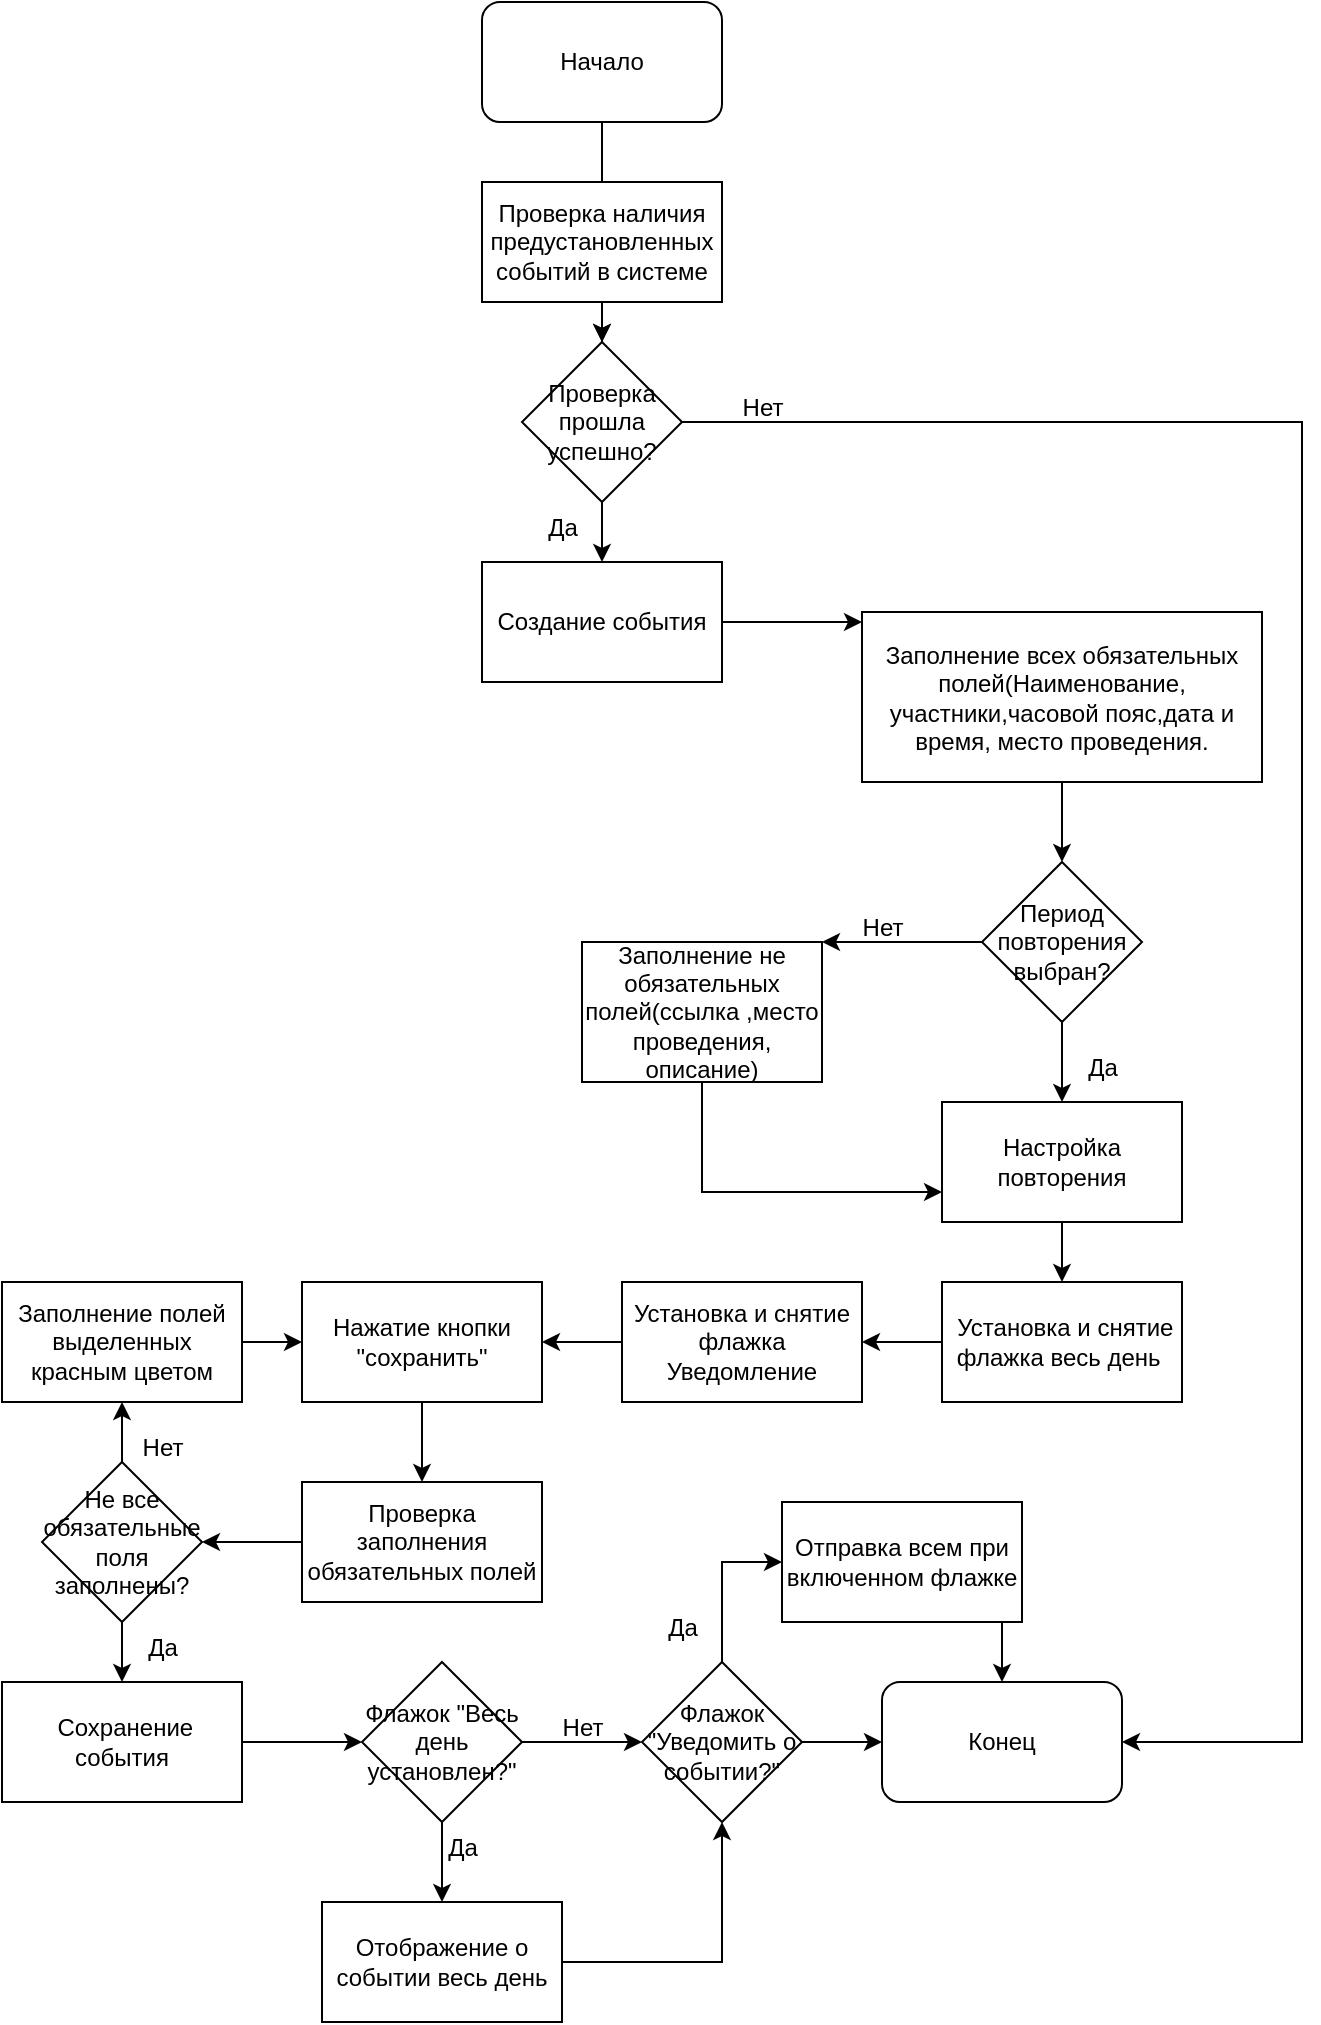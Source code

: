 <mxfile version="21.7.0" type="device">
  <diagram name="Страница — 1" id="ouHh831yMGq4mXnLehRX">
    <mxGraphModel dx="832" dy="479" grid="1" gridSize="10" guides="1" tooltips="1" connect="1" arrows="1" fold="1" page="1" pageScale="1" pageWidth="827" pageHeight="1169" math="0" shadow="0">
      <root>
        <mxCell id="0" />
        <mxCell id="1" parent="0" />
        <mxCell id="AfWOHGuELOsv9gfaUynL-25" value="" style="edgeStyle=orthogonalEdgeStyle;rounded=0;orthogonalLoop=1;jettySize=auto;html=1;" edge="1" parent="1" source="AfWOHGuELOsv9gfaUynL-1" target="AfWOHGuELOsv9gfaUynL-24">
          <mxGeometry relative="1" as="geometry" />
        </mxCell>
        <mxCell id="AfWOHGuELOsv9gfaUynL-1" value="Начало" style="rounded=1;whiteSpace=wrap;html=1;" vertex="1" parent="1">
          <mxGeometry x="310" y="10" width="120" height="60" as="geometry" />
        </mxCell>
        <mxCell id="AfWOHGuELOsv9gfaUynL-35" value="" style="edgeStyle=orthogonalEdgeStyle;rounded=0;orthogonalLoop=1;jettySize=auto;html=1;" edge="1" parent="1" source="AfWOHGuELOsv9gfaUynL-2" target="AfWOHGuELOsv9gfaUynL-34">
          <mxGeometry relative="1" as="geometry">
            <Array as="points">
              <mxPoint x="500" y="320" />
              <mxPoint x="500" y="320" />
            </Array>
          </mxGeometry>
        </mxCell>
        <mxCell id="AfWOHGuELOsv9gfaUynL-2" value="Создание события" style="whiteSpace=wrap;html=1;" vertex="1" parent="1">
          <mxGeometry x="310" y="290" width="120" height="60" as="geometry" />
        </mxCell>
        <mxCell id="AfWOHGuELOsv9gfaUynL-51" value="" style="edgeStyle=orthogonalEdgeStyle;rounded=0;orthogonalLoop=1;jettySize=auto;html=1;" edge="1" parent="1" source="AfWOHGuELOsv9gfaUynL-13" target="AfWOHGuELOsv9gfaUynL-16">
          <mxGeometry relative="1" as="geometry" />
        </mxCell>
        <mxCell id="AfWOHGuELOsv9gfaUynL-13" value="&amp;nbsp;Установка и снятие флажка весь день&amp;nbsp;" style="whiteSpace=wrap;html=1;" vertex="1" parent="1">
          <mxGeometry x="540" y="650" width="120" height="60" as="geometry" />
        </mxCell>
        <mxCell id="AfWOHGuELOsv9gfaUynL-50" value="" style="edgeStyle=orthogonalEdgeStyle;rounded=0;orthogonalLoop=1;jettySize=auto;html=1;" edge="1" parent="1" source="AfWOHGuELOsv9gfaUynL-15" target="AfWOHGuELOsv9gfaUynL-13">
          <mxGeometry relative="1" as="geometry" />
        </mxCell>
        <mxCell id="AfWOHGuELOsv9gfaUynL-15" value="Настройка повторения" style="whiteSpace=wrap;html=1;" vertex="1" parent="1">
          <mxGeometry x="540" y="560" width="120" height="60" as="geometry" />
        </mxCell>
        <mxCell id="AfWOHGuELOsv9gfaUynL-53" value="" style="edgeStyle=orthogonalEdgeStyle;rounded=0;orthogonalLoop=1;jettySize=auto;html=1;" edge="1" parent="1" source="AfWOHGuELOsv9gfaUynL-16" target="AfWOHGuELOsv9gfaUynL-52">
          <mxGeometry relative="1" as="geometry" />
        </mxCell>
        <mxCell id="AfWOHGuELOsv9gfaUynL-16" value="Установка и снятие флажка Уведомление" style="whiteSpace=wrap;html=1;" vertex="1" parent="1">
          <mxGeometry x="380" y="650" width="120" height="60" as="geometry" />
        </mxCell>
        <mxCell id="AfWOHGuELOsv9gfaUynL-81" value="" style="edgeStyle=orthogonalEdgeStyle;rounded=0;orthogonalLoop=1;jettySize=auto;html=1;" edge="1" parent="1" source="AfWOHGuELOsv9gfaUynL-17" target="AfWOHGuELOsv9gfaUynL-78">
          <mxGeometry relative="1" as="geometry">
            <Array as="points">
              <mxPoint x="570" y="830" />
              <mxPoint x="570" y="830" />
            </Array>
          </mxGeometry>
        </mxCell>
        <mxCell id="AfWOHGuELOsv9gfaUynL-17" value="Отправка всем при включенном флажке" style="whiteSpace=wrap;html=1;" vertex="1" parent="1">
          <mxGeometry x="460" y="760" width="120" height="60" as="geometry" />
        </mxCell>
        <mxCell id="AfWOHGuELOsv9gfaUynL-65" value="" style="edgeStyle=orthogonalEdgeStyle;rounded=0;orthogonalLoop=1;jettySize=auto;html=1;" edge="1" parent="1" source="AfWOHGuELOsv9gfaUynL-18" target="AfWOHGuELOsv9gfaUynL-64">
          <mxGeometry relative="1" as="geometry" />
        </mxCell>
        <mxCell id="AfWOHGuELOsv9gfaUynL-18" value="&amp;nbsp;Сохранение события" style="whiteSpace=wrap;html=1;" vertex="1" parent="1">
          <mxGeometry x="70" y="850" width="120" height="60" as="geometry" />
        </mxCell>
        <mxCell id="AfWOHGuELOsv9gfaUynL-59" value="" style="edgeStyle=orthogonalEdgeStyle;rounded=0;orthogonalLoop=1;jettySize=auto;html=1;" edge="1" parent="1" source="AfWOHGuELOsv9gfaUynL-21" target="AfWOHGuELOsv9gfaUynL-58">
          <mxGeometry relative="1" as="geometry" />
        </mxCell>
        <mxCell id="AfWOHGuELOsv9gfaUynL-62" value="" style="edgeStyle=orthogonalEdgeStyle;rounded=0;orthogonalLoop=1;jettySize=auto;html=1;" edge="1" parent="1" source="AfWOHGuELOsv9gfaUynL-21" target="AfWOHGuELOsv9gfaUynL-18">
          <mxGeometry relative="1" as="geometry" />
        </mxCell>
        <mxCell id="AfWOHGuELOsv9gfaUynL-21" value="Не все обязательные поля заполнены?" style="rhombus;whiteSpace=wrap;html=1;" vertex="1" parent="1">
          <mxGeometry x="90" y="740" width="80" height="80" as="geometry" />
        </mxCell>
        <mxCell id="AfWOHGuELOsv9gfaUynL-29" value="" style="edgeStyle=orthogonalEdgeStyle;rounded=0;orthogonalLoop=1;jettySize=auto;html=1;" edge="1" parent="1" source="AfWOHGuELOsv9gfaUynL-23" target="AfWOHGuELOsv9gfaUynL-24">
          <mxGeometry relative="1" as="geometry" />
        </mxCell>
        <mxCell id="AfWOHGuELOsv9gfaUynL-23" value="Проверка наличия предустановленных событий в системе" style="whiteSpace=wrap;html=1;" vertex="1" parent="1">
          <mxGeometry x="310" y="100" width="120" height="60" as="geometry" />
        </mxCell>
        <mxCell id="AfWOHGuELOsv9gfaUynL-30" value="" style="edgeStyle=orthogonalEdgeStyle;rounded=0;orthogonalLoop=1;jettySize=auto;html=1;" edge="1" parent="1" source="AfWOHGuELOsv9gfaUynL-24" target="AfWOHGuELOsv9gfaUynL-2">
          <mxGeometry relative="1" as="geometry" />
        </mxCell>
        <mxCell id="AfWOHGuELOsv9gfaUynL-82" style="edgeStyle=orthogonalEdgeStyle;rounded=0;orthogonalLoop=1;jettySize=auto;html=1;entryX=1;entryY=0.5;entryDx=0;entryDy=0;" edge="1" parent="1" source="AfWOHGuELOsv9gfaUynL-24" target="AfWOHGuELOsv9gfaUynL-78">
          <mxGeometry relative="1" as="geometry">
            <Array as="points">
              <mxPoint x="720" y="220" />
              <mxPoint x="720" y="880" />
            </Array>
          </mxGeometry>
        </mxCell>
        <mxCell id="AfWOHGuELOsv9gfaUynL-24" value="Проверка прошла успешно?" style="rhombus;whiteSpace=wrap;html=1;" vertex="1" parent="1">
          <mxGeometry x="330" y="180" width="80" height="80" as="geometry" />
        </mxCell>
        <mxCell id="AfWOHGuELOsv9gfaUynL-31" value="Да" style="text;html=1;align=center;verticalAlign=middle;resizable=0;points=[];autosize=1;strokeColor=none;fillColor=none;" vertex="1" parent="1">
          <mxGeometry x="330" y="258" width="40" height="30" as="geometry" />
        </mxCell>
        <mxCell id="AfWOHGuELOsv9gfaUynL-38" value="" style="edgeStyle=orthogonalEdgeStyle;rounded=0;orthogonalLoop=1;jettySize=auto;html=1;" edge="1" parent="1" source="AfWOHGuELOsv9gfaUynL-34" target="AfWOHGuELOsv9gfaUynL-37">
          <mxGeometry relative="1" as="geometry" />
        </mxCell>
        <mxCell id="AfWOHGuELOsv9gfaUynL-34" value="Заполнение всех обязательных полей(Наименование, участники,часовой пояс,дата и время, место проведения." style="whiteSpace=wrap;html=1;" vertex="1" parent="1">
          <mxGeometry x="500" y="315" width="200" height="85" as="geometry" />
        </mxCell>
        <mxCell id="AfWOHGuELOsv9gfaUynL-39" value="" style="edgeStyle=orthogonalEdgeStyle;rounded=0;orthogonalLoop=1;jettySize=auto;html=1;" edge="1" parent="1" source="AfWOHGuELOsv9gfaUynL-37" target="AfWOHGuELOsv9gfaUynL-15">
          <mxGeometry relative="1" as="geometry" />
        </mxCell>
        <mxCell id="AfWOHGuELOsv9gfaUynL-42" value="" style="edgeStyle=orthogonalEdgeStyle;rounded=0;orthogonalLoop=1;jettySize=auto;html=1;" edge="1" parent="1" source="AfWOHGuELOsv9gfaUynL-37" target="AfWOHGuELOsv9gfaUynL-41">
          <mxGeometry relative="1" as="geometry">
            <Array as="points">
              <mxPoint x="510" y="480" />
              <mxPoint x="510" y="480" />
            </Array>
          </mxGeometry>
        </mxCell>
        <mxCell id="AfWOHGuELOsv9gfaUynL-37" value="Период повторения выбран?" style="rhombus;whiteSpace=wrap;html=1;" vertex="1" parent="1">
          <mxGeometry x="560" y="440" width="80" height="80" as="geometry" />
        </mxCell>
        <mxCell id="AfWOHGuELOsv9gfaUynL-40" value="Да" style="text;html=1;align=center;verticalAlign=middle;resizable=0;points=[];autosize=1;strokeColor=none;fillColor=none;" vertex="1" parent="1">
          <mxGeometry x="600" y="528" width="40" height="30" as="geometry" />
        </mxCell>
        <mxCell id="AfWOHGuELOsv9gfaUynL-48" style="edgeStyle=orthogonalEdgeStyle;rounded=0;orthogonalLoop=1;jettySize=auto;html=1;entryX=0;entryY=0.75;entryDx=0;entryDy=0;" edge="1" parent="1" source="AfWOHGuELOsv9gfaUynL-41" target="AfWOHGuELOsv9gfaUynL-15">
          <mxGeometry relative="1" as="geometry">
            <Array as="points">
              <mxPoint x="420" y="605" />
            </Array>
          </mxGeometry>
        </mxCell>
        <mxCell id="AfWOHGuELOsv9gfaUynL-41" value="Заполнение не обязательных полей(ссылка ,место проведения, описание)" style="whiteSpace=wrap;html=1;" vertex="1" parent="1">
          <mxGeometry x="360" y="480" width="120" height="70" as="geometry" />
        </mxCell>
        <mxCell id="AfWOHGuELOsv9gfaUynL-45" value="Нет" style="text;html=1;align=center;verticalAlign=middle;resizable=0;points=[];autosize=1;strokeColor=none;fillColor=none;" vertex="1" parent="1">
          <mxGeometry x="490" y="458" width="40" height="30" as="geometry" />
        </mxCell>
        <mxCell id="AfWOHGuELOsv9gfaUynL-57" value="" style="edgeStyle=orthogonalEdgeStyle;rounded=0;orthogonalLoop=1;jettySize=auto;html=1;" edge="1" parent="1" source="AfWOHGuELOsv9gfaUynL-52" target="AfWOHGuELOsv9gfaUynL-54">
          <mxGeometry relative="1" as="geometry" />
        </mxCell>
        <mxCell id="AfWOHGuELOsv9gfaUynL-52" value="Нажатие кнопки &quot;сохранить&quot;" style="whiteSpace=wrap;html=1;" vertex="1" parent="1">
          <mxGeometry x="220" y="650" width="120" height="60" as="geometry" />
        </mxCell>
        <mxCell id="AfWOHGuELOsv9gfaUynL-56" value="" style="edgeStyle=orthogonalEdgeStyle;rounded=0;orthogonalLoop=1;jettySize=auto;html=1;" edge="1" parent="1" source="AfWOHGuELOsv9gfaUynL-54" target="AfWOHGuELOsv9gfaUynL-21">
          <mxGeometry relative="1" as="geometry" />
        </mxCell>
        <mxCell id="AfWOHGuELOsv9gfaUynL-54" value="Проверка заполнения обязательных полей" style="whiteSpace=wrap;html=1;" vertex="1" parent="1">
          <mxGeometry x="220" y="750" width="120" height="60" as="geometry" />
        </mxCell>
        <mxCell id="AfWOHGuELOsv9gfaUynL-60" value="" style="edgeStyle=orthogonalEdgeStyle;rounded=0;orthogonalLoop=1;jettySize=auto;html=1;" edge="1" parent="1" source="AfWOHGuELOsv9gfaUynL-58" target="AfWOHGuELOsv9gfaUynL-52">
          <mxGeometry relative="1" as="geometry" />
        </mxCell>
        <mxCell id="AfWOHGuELOsv9gfaUynL-58" value="Заполнение полей выделенных красным цветом" style="whiteSpace=wrap;html=1;" vertex="1" parent="1">
          <mxGeometry x="70" y="650" width="120" height="60" as="geometry" />
        </mxCell>
        <mxCell id="AfWOHGuELOsv9gfaUynL-61" value="Нет" style="text;html=1;align=center;verticalAlign=middle;resizable=0;points=[];autosize=1;strokeColor=none;fillColor=none;" vertex="1" parent="1">
          <mxGeometry x="130" y="718" width="40" height="30" as="geometry" />
        </mxCell>
        <mxCell id="AfWOHGuELOsv9gfaUynL-63" value="Да" style="text;html=1;align=center;verticalAlign=middle;resizable=0;points=[];autosize=1;strokeColor=none;fillColor=none;" vertex="1" parent="1">
          <mxGeometry x="130" y="818" width="40" height="30" as="geometry" />
        </mxCell>
        <mxCell id="AfWOHGuELOsv9gfaUynL-67" value="" style="edgeStyle=orthogonalEdgeStyle;rounded=0;orthogonalLoop=1;jettySize=auto;html=1;" edge="1" parent="1" source="AfWOHGuELOsv9gfaUynL-64" target="AfWOHGuELOsv9gfaUynL-66">
          <mxGeometry relative="1" as="geometry" />
        </mxCell>
        <mxCell id="AfWOHGuELOsv9gfaUynL-70" value="" style="edgeStyle=orthogonalEdgeStyle;rounded=0;orthogonalLoop=1;jettySize=auto;html=1;" edge="1" parent="1" source="AfWOHGuELOsv9gfaUynL-64" target="AfWOHGuELOsv9gfaUynL-69">
          <mxGeometry relative="1" as="geometry" />
        </mxCell>
        <mxCell id="AfWOHGuELOsv9gfaUynL-64" value="Флажок &quot;Весь день установлен?&quot;" style="rhombus;whiteSpace=wrap;html=1;" vertex="1" parent="1">
          <mxGeometry x="250" y="840" width="80" height="80" as="geometry" />
        </mxCell>
        <mxCell id="AfWOHGuELOsv9gfaUynL-72" style="edgeStyle=orthogonalEdgeStyle;rounded=0;orthogonalLoop=1;jettySize=auto;html=1;entryX=0.5;entryY=1;entryDx=0;entryDy=0;" edge="1" parent="1" source="AfWOHGuELOsv9gfaUynL-66" target="AfWOHGuELOsv9gfaUynL-69">
          <mxGeometry relative="1" as="geometry" />
        </mxCell>
        <mxCell id="AfWOHGuELOsv9gfaUynL-66" value="Отображение о событии весь день" style="whiteSpace=wrap;html=1;" vertex="1" parent="1">
          <mxGeometry x="230" y="960" width="120" height="60" as="geometry" />
        </mxCell>
        <mxCell id="AfWOHGuELOsv9gfaUynL-68" value="Да" style="text;html=1;align=center;verticalAlign=middle;resizable=0;points=[];autosize=1;strokeColor=none;fillColor=none;" vertex="1" parent="1">
          <mxGeometry x="280" y="918" width="40" height="30" as="geometry" />
        </mxCell>
        <mxCell id="AfWOHGuELOsv9gfaUynL-73" style="edgeStyle=orthogonalEdgeStyle;rounded=0;orthogonalLoop=1;jettySize=auto;html=1;entryX=0;entryY=0.5;entryDx=0;entryDy=0;" edge="1" parent="1" source="AfWOHGuELOsv9gfaUynL-69" target="AfWOHGuELOsv9gfaUynL-17">
          <mxGeometry relative="1" as="geometry" />
        </mxCell>
        <mxCell id="AfWOHGuELOsv9gfaUynL-80" value="" style="edgeStyle=orthogonalEdgeStyle;rounded=0;orthogonalLoop=1;jettySize=auto;html=1;" edge="1" parent="1" source="AfWOHGuELOsv9gfaUynL-69" target="AfWOHGuELOsv9gfaUynL-78">
          <mxGeometry relative="1" as="geometry" />
        </mxCell>
        <mxCell id="AfWOHGuELOsv9gfaUynL-69" value="Флажок &quot;Уведомить о событии?&quot;" style="rhombus;whiteSpace=wrap;html=1;" vertex="1" parent="1">
          <mxGeometry x="390" y="840" width="80" height="80" as="geometry" />
        </mxCell>
        <mxCell id="AfWOHGuELOsv9gfaUynL-71" value="Нет" style="text;html=1;align=center;verticalAlign=middle;resizable=0;points=[];autosize=1;strokeColor=none;fillColor=none;" vertex="1" parent="1">
          <mxGeometry x="340" y="858" width="40" height="30" as="geometry" />
        </mxCell>
        <mxCell id="AfWOHGuELOsv9gfaUynL-78" value="Конец" style="rounded=1;whiteSpace=wrap;html=1;" vertex="1" parent="1">
          <mxGeometry x="510" y="850" width="120" height="60" as="geometry" />
        </mxCell>
        <mxCell id="AfWOHGuELOsv9gfaUynL-79" value="Да" style="text;html=1;align=center;verticalAlign=middle;resizable=0;points=[];autosize=1;strokeColor=none;fillColor=none;" vertex="1" parent="1">
          <mxGeometry x="390" y="808" width="40" height="30" as="geometry" />
        </mxCell>
        <mxCell id="AfWOHGuELOsv9gfaUynL-83" value="Нет" style="text;html=1;align=center;verticalAlign=middle;resizable=0;points=[];autosize=1;strokeColor=none;fillColor=none;" vertex="1" parent="1">
          <mxGeometry x="430" y="198" width="40" height="30" as="geometry" />
        </mxCell>
      </root>
    </mxGraphModel>
  </diagram>
</mxfile>
